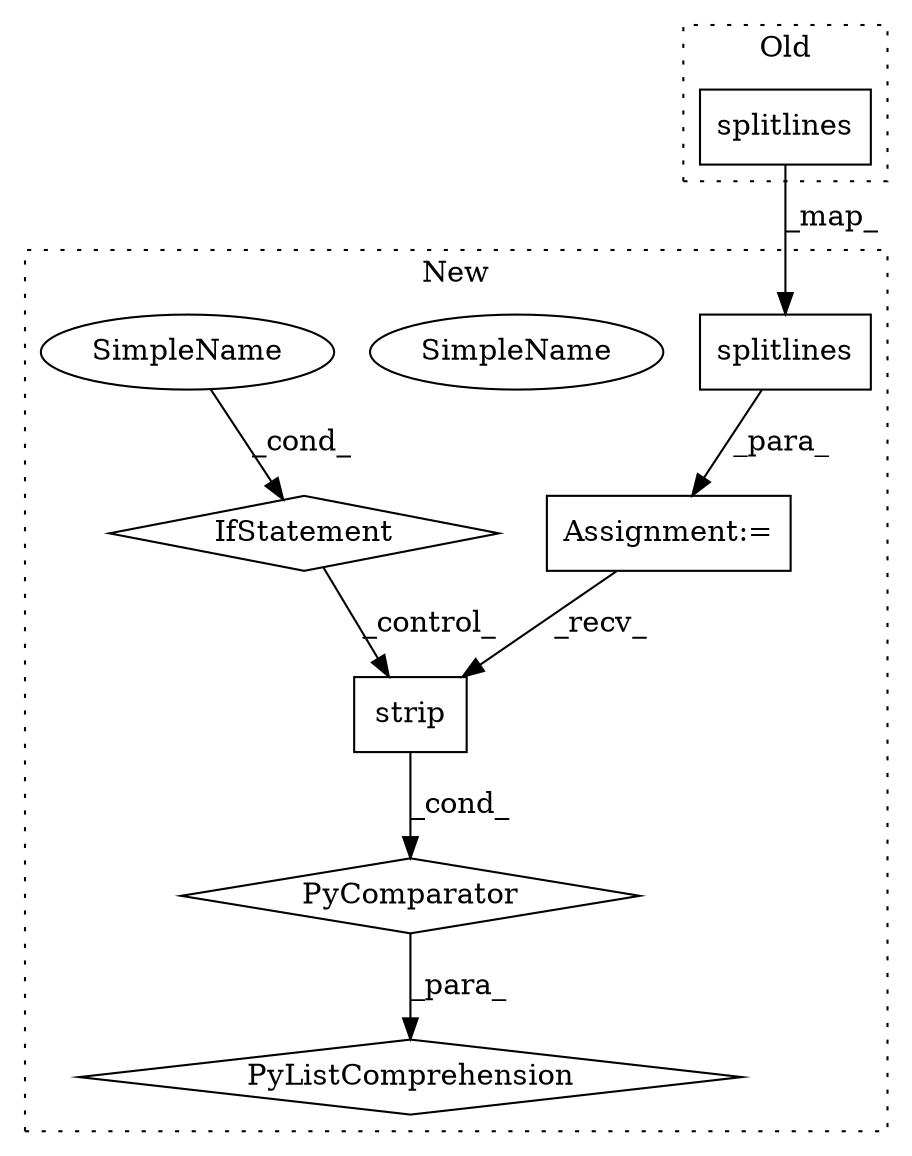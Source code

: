 digraph G {
subgraph cluster0 {
1 [label="splitlines" a="32" s="4387" l="12" shape="box"];
label = "Old";
style="dotted";
}
subgraph cluster1 {
2 [label="splitlines" a="32" s="4475" l="12" shape="box"];
3 [label="Assignment:=" a="7" s="3876" l="620" shape="box"];
4 [label="PyComparator" a="113" s="3876" l="620" shape="diamond"];
5 [label="PyListComprehension" a="109" s="3806" l="698" shape="diamond"];
6 [label="strip" a="32" s="3808" l="7" shape="box"];
7 [label="SimpleName" a="42" s="4491" l="5" shape="ellipse"];
8 [label="IfStatement" a="25" s="3876" l="620" shape="diamond"];
9 [label="SimpleName" a="42" s="4491" l="5" shape="ellipse"];
label = "New";
style="dotted";
}
1 -> 2 [label="_map_"];
2 -> 3 [label="_para_"];
3 -> 6 [label="_recv_"];
4 -> 5 [label="_para_"];
6 -> 4 [label="_cond_"];
8 -> 6 [label="_control_"];
9 -> 8 [label="_cond_"];
}